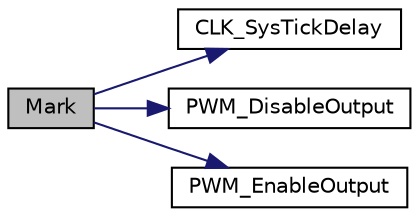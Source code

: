 digraph "Mark"
{
 // LATEX_PDF_SIZE
  edge [fontname="Helvetica",fontsize="10",labelfontname="Helvetica",labelfontsize="10"];
  node [fontname="Helvetica",fontsize="10",shape=record];
  rankdir="LR";
  Node1 [label="Mark",height=0.2,width=0.4,color="black", fillcolor="grey75", style="filled", fontcolor="black",tooltip="This function is used to transmit MASK waveform Pulse = 1/3 duty @38KHz frequency."];
  Node1 -> Node2 [color="midnightblue",fontsize="10",style="solid",fontname="Helvetica"];
  Node2 [label="CLK_SysTickDelay",height=0.2,width=0.4,color="black", fillcolor="white", style="filled",URL="$d7/d42/group___n_a_n_o100___c_l_k___e_x_p_o_r_t_e_d___f_u_n_c_t_i_o_n_s.html#gaafa01b7c0b65d63ff1d99eaf5b546824",tooltip="This function execute delay function."];
  Node1 -> Node3 [color="midnightblue",fontsize="10",style="solid",fontname="Helvetica"];
  Node3 [label="PWM_DisableOutput",height=0.2,width=0.4,color="black", fillcolor="white", style="filled",URL="$d1/d21/group___n_a_n_o100___p_w_m___e_x_p_o_r_t_e_d___f_u_n_c_t_i_o_n_s.html#gaa1f51bdd5b9c5f0d787c16b30ba335ec",tooltip="This function disables PWM output generation of selected channels."];
  Node1 -> Node4 [color="midnightblue",fontsize="10",style="solid",fontname="Helvetica"];
  Node4 [label="PWM_EnableOutput",height=0.2,width=0.4,color="black", fillcolor="white", style="filled",URL="$d1/d21/group___n_a_n_o100___p_w_m___e_x_p_o_r_t_e_d___f_u_n_c_t_i_o_n_s.html#gac8352c03341d770623730dc38e4dc06d",tooltip="This function enables PWM output generation of selected channels."];
}
